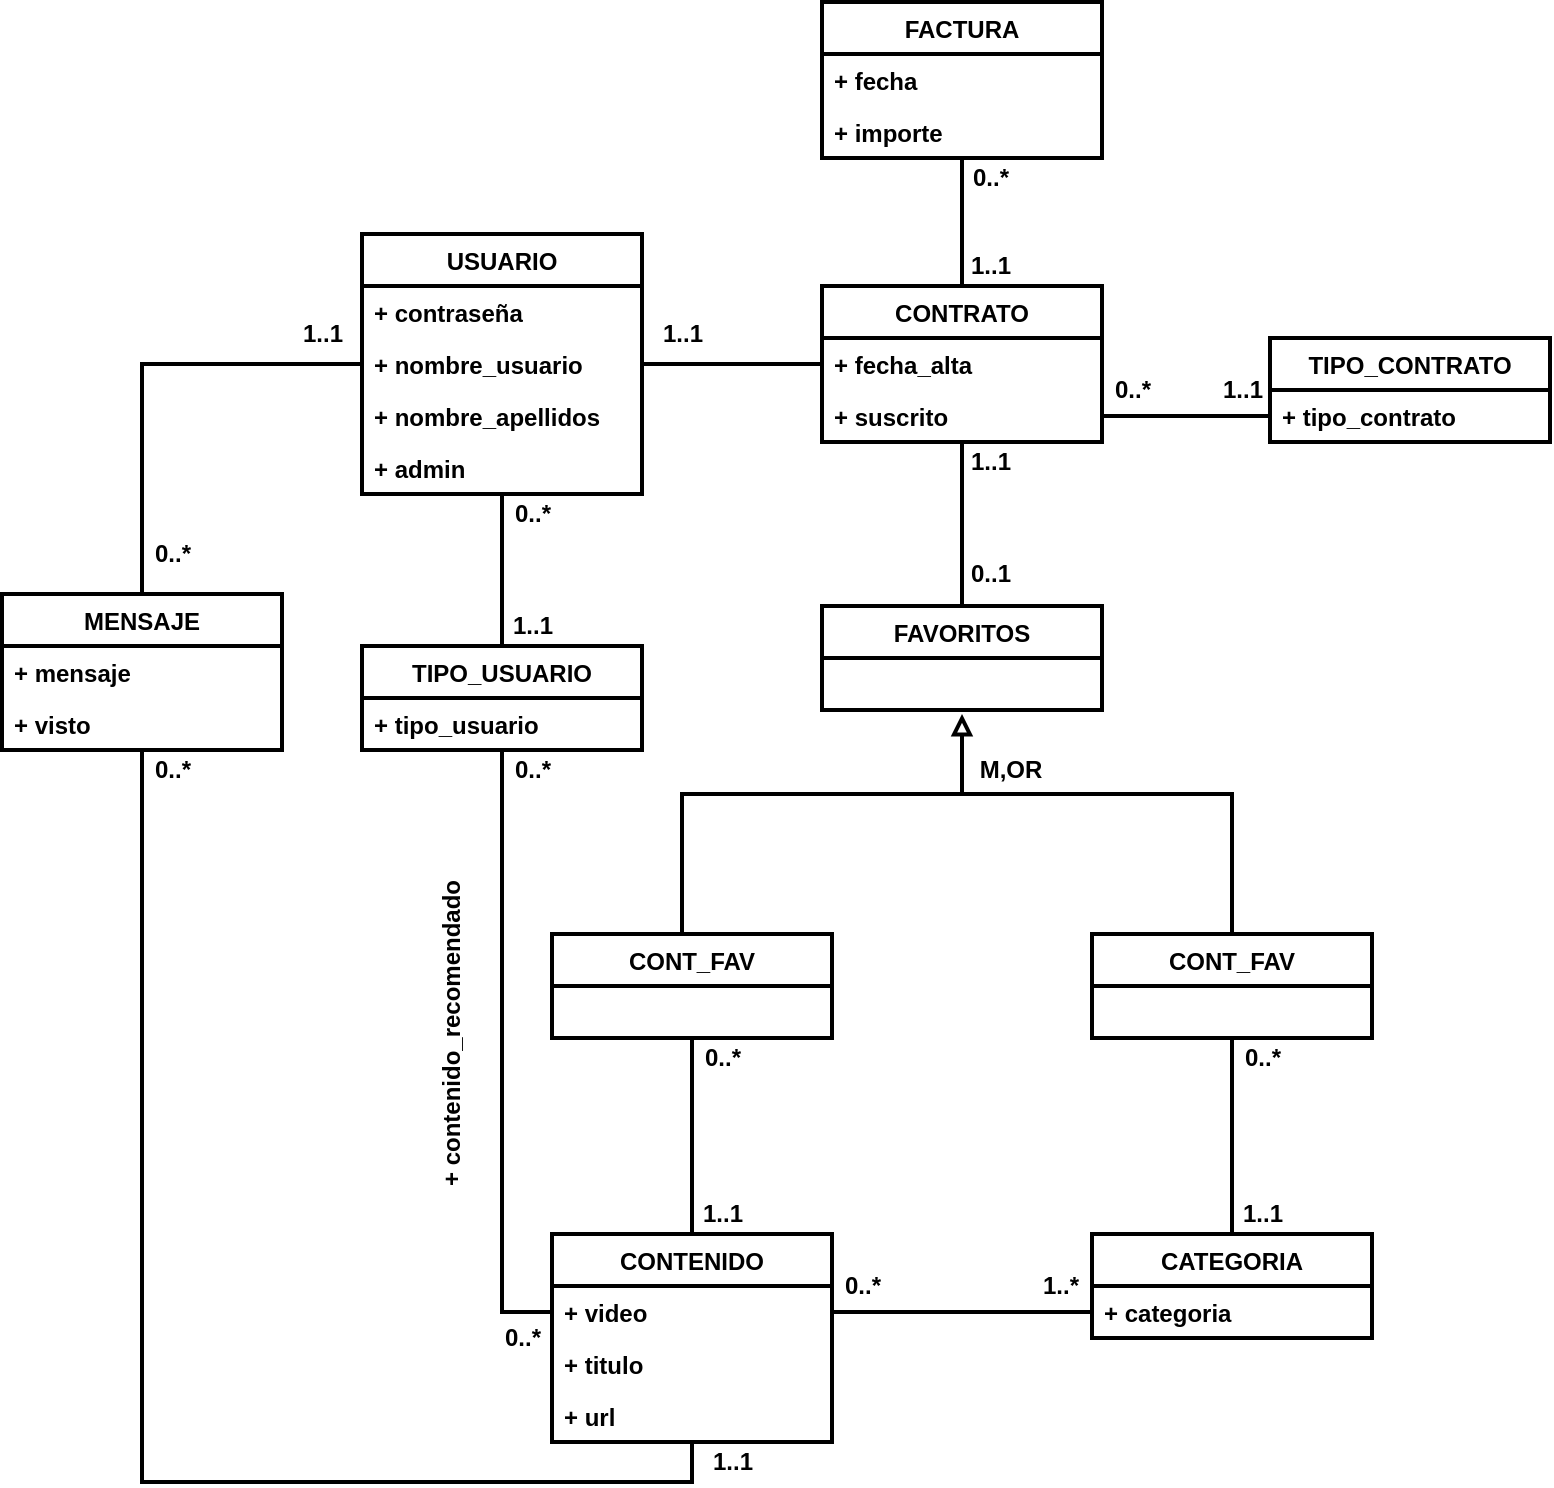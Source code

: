 <mxfile version="15.8.7" type="device"><diagram id="4Mzj-n0A8DgF8S2J7ucG" name="Página-1"><mxGraphModel dx="1241" dy="328" grid="1" gridSize="10" guides="1" tooltips="1" connect="1" arrows="1" fold="1" page="1" pageScale="1" pageWidth="827" pageHeight="1169" math="0" shadow="0"><root><mxCell id="0"/><mxCell id="1" parent="0"/><mxCell id="S-AvFleNfxMChcjrUdNi-8" style="edgeStyle=orthogonalEdgeStyle;rounded=0;orthogonalLoop=1;jettySize=auto;html=1;exitX=1;exitY=0.5;exitDx=0;exitDy=0;entryX=0;entryY=0.75;entryDx=0;entryDy=0;endArrow=none;endFill=0;strokeWidth=2;fontStyle=1" parent="1" source="SWSklIYPGX-UDRLk-Jqf-1" target="S-AvFleNfxMChcjrUdNi-6" edge="1"><mxGeometry relative="1" as="geometry"/></mxCell><mxCell id="S-AvFleNfxMChcjrUdNi-22" style="edgeStyle=orthogonalEdgeStyle;rounded=0;orthogonalLoop=1;jettySize=auto;html=1;exitX=0.5;exitY=1;exitDx=0;exitDy=0;entryX=0.5;entryY=0;entryDx=0;entryDy=0;endArrow=none;endFill=0;strokeWidth=2;fontStyle=1" parent="1" source="S-AvFleNfxMChcjrUdNi-1" target="S-AvFleNfxMChcjrUdNi-17" edge="1"><mxGeometry relative="1" as="geometry"/></mxCell><mxCell id="S-AvFleNfxMChcjrUdNi-1" value="CONTRATO" style="swimlane;fontStyle=1;childLayout=stackLayout;horizontal=1;startSize=26;fillColor=none;horizontalStack=0;resizeParent=1;resizeParentMax=0;resizeLast=0;collapsible=1;marginBottom=0;strokeWidth=2;" parent="1" vertex="1"><mxGeometry x="320" y="156" width="140" height="78" as="geometry"/></mxCell><mxCell id="S-AvFleNfxMChcjrUdNi-37" value="+ fecha_alta" style="text;strokeColor=none;fillColor=none;align=left;verticalAlign=top;spacingLeft=4;spacingRight=4;overflow=hidden;rotatable=0;points=[[0,0.5],[1,0.5]];portConstraint=eastwest;fontStyle=1" parent="S-AvFleNfxMChcjrUdNi-1" vertex="1"><mxGeometry y="26" width="140" height="26" as="geometry"/></mxCell><mxCell id="SWSklIYPGX-UDRLk-Jqf-1" value="+ suscrito" style="text;strokeColor=none;fillColor=none;align=left;verticalAlign=top;spacingLeft=4;spacingRight=4;overflow=hidden;rotatable=0;points=[[0,0.5],[1,0.5]];portConstraint=eastwest;fontStyle=1" vertex="1" parent="S-AvFleNfxMChcjrUdNi-1"><mxGeometry y="52" width="140" height="26" as="geometry"/></mxCell><mxCell id="S-AvFleNfxMChcjrUdNi-7" style="edgeStyle=orthogonalEdgeStyle;rounded=0;orthogonalLoop=1;jettySize=auto;html=1;exitX=0.5;exitY=1;exitDx=0;exitDy=0;entryX=0.5;entryY=0;entryDx=0;entryDy=0;strokeWidth=2;endArrow=none;endFill=0;fontStyle=1" parent="1" source="S-AvFleNfxMChcjrUdNi-5" target="S-AvFleNfxMChcjrUdNi-1" edge="1"><mxGeometry relative="1" as="geometry"/></mxCell><mxCell id="S-AvFleNfxMChcjrUdNi-5" value="FACTURA" style="swimlane;fontStyle=1;childLayout=stackLayout;horizontal=1;startSize=26;fillColor=none;horizontalStack=0;resizeParent=1;resizeParentMax=0;resizeLast=0;collapsible=1;marginBottom=0;strokeWidth=2;" parent="1" vertex="1"><mxGeometry x="320" y="14" width="140" height="78" as="geometry"/></mxCell><mxCell id="h2u4UO7is9LQjmH4nHKm-1" value="+ fecha" style="text;strokeColor=none;fillColor=none;align=left;verticalAlign=top;spacingLeft=4;spacingRight=4;overflow=hidden;rotatable=0;points=[[0,0.5],[1,0.5]];portConstraint=eastwest;fontStyle=1" parent="S-AvFleNfxMChcjrUdNi-5" vertex="1"><mxGeometry y="26" width="140" height="26" as="geometry"/></mxCell><mxCell id="h2u4UO7is9LQjmH4nHKm-2" value="+ importe" style="text;strokeColor=none;fillColor=none;align=left;verticalAlign=top;spacingLeft=4;spacingRight=4;overflow=hidden;rotatable=0;points=[[0,0.5],[1,0.5]];portConstraint=eastwest;fontStyle=1" parent="S-AvFleNfxMChcjrUdNi-5" vertex="1"><mxGeometry y="52" width="140" height="26" as="geometry"/></mxCell><mxCell id="S-AvFleNfxMChcjrUdNi-6" value="TIPO_CONTRATO" style="swimlane;fontStyle=1;childLayout=stackLayout;horizontal=1;startSize=26;fillColor=none;horizontalStack=0;resizeParent=1;resizeParentMax=0;resizeLast=0;collapsible=1;marginBottom=0;strokeWidth=2;" parent="1" vertex="1"><mxGeometry x="544" y="182" width="140" height="52" as="geometry"/></mxCell><mxCell id="h2u4UO7is9LQjmH4nHKm-3" value="+ tipo_contrato" style="text;strokeColor=none;fillColor=none;align=left;verticalAlign=top;spacingLeft=4;spacingRight=4;overflow=hidden;rotatable=0;points=[[0,0.5],[1,0.5]];portConstraint=eastwest;fontStyle=1" parent="S-AvFleNfxMChcjrUdNi-6" vertex="1"><mxGeometry y="26" width="140" height="26" as="geometry"/></mxCell><mxCell id="S-AvFleNfxMChcjrUdNi-12" style="edgeStyle=orthogonalEdgeStyle;rounded=0;orthogonalLoop=1;jettySize=auto;html=1;exitX=0.5;exitY=1;exitDx=0;exitDy=0;entryX=0.5;entryY=0;entryDx=0;entryDy=0;endArrow=none;endFill=0;strokeWidth=2;fontStyle=1" parent="1" source="S-AvFleNfxMChcjrUdNi-9" target="S-AvFleNfxMChcjrUdNi-11" edge="1"><mxGeometry relative="1" as="geometry"/></mxCell><mxCell id="S-AvFleNfxMChcjrUdNi-9" value="USUARIO" style="swimlane;fontStyle=1;childLayout=stackLayout;horizontal=1;startSize=26;fillColor=none;horizontalStack=0;resizeParent=1;resizeParentMax=0;resizeLast=0;collapsible=1;marginBottom=0;strokeWidth=2;" parent="1" vertex="1"><mxGeometry x="90" y="130" width="140" height="130" as="geometry"/></mxCell><mxCell id="S-AvFleNfxMChcjrUdNi-35" value="+ contraseña" style="text;strokeColor=none;fillColor=none;align=left;verticalAlign=top;spacingLeft=4;spacingRight=4;overflow=hidden;rotatable=0;points=[[0,0.5],[1,0.5]];portConstraint=eastwest;fontStyle=1" parent="S-AvFleNfxMChcjrUdNi-9" vertex="1"><mxGeometry y="26" width="140" height="26" as="geometry"/></mxCell><mxCell id="SWSklIYPGX-UDRLk-Jqf-17" value="+ nombre_usuario" style="text;strokeColor=none;fillColor=none;align=left;verticalAlign=top;spacingLeft=4;spacingRight=4;overflow=hidden;rotatable=0;points=[[0,0.5],[1,0.5]];portConstraint=eastwest;fontStyle=1" vertex="1" parent="S-AvFleNfxMChcjrUdNi-9"><mxGeometry y="52" width="140" height="26" as="geometry"/></mxCell><mxCell id="S-AvFleNfxMChcjrUdNi-34" value="+ nombre_apellidos" style="text;strokeColor=none;fillColor=none;align=left;verticalAlign=top;spacingLeft=4;spacingRight=4;overflow=hidden;rotatable=0;points=[[0,0.5],[1,0.5]];portConstraint=eastwest;fontStyle=1" parent="S-AvFleNfxMChcjrUdNi-9" vertex="1"><mxGeometry y="78" width="140" height="26" as="geometry"/></mxCell><mxCell id="S-AvFleNfxMChcjrUdNi-33" value="+ admin" style="text;strokeColor=none;fillColor=none;align=left;verticalAlign=top;spacingLeft=4;spacingRight=4;overflow=hidden;rotatable=0;points=[[0,0.5],[1,0.5]];portConstraint=eastwest;fontStyle=1" parent="S-AvFleNfxMChcjrUdNi-9" vertex="1"><mxGeometry y="104" width="140" height="26" as="geometry"/></mxCell><mxCell id="S-AvFleNfxMChcjrUdNi-11" value="TIPO_USUARIO" style="swimlane;fontStyle=1;childLayout=stackLayout;horizontal=1;startSize=26;fillColor=none;horizontalStack=0;resizeParent=1;resizeParentMax=0;resizeLast=0;collapsible=1;marginBottom=0;strokeWidth=2;" parent="1" vertex="1"><mxGeometry x="90" y="336" width="140" height="52" as="geometry"/></mxCell><mxCell id="S-AvFleNfxMChcjrUdNi-38" value="+ tipo_usuario" style="text;strokeColor=none;fillColor=none;align=left;verticalAlign=top;spacingLeft=4;spacingRight=4;overflow=hidden;rotatable=0;points=[[0,0.5],[1,0.5]];portConstraint=eastwest;fontStyle=1" parent="S-AvFleNfxMChcjrUdNi-11" vertex="1"><mxGeometry y="26" width="140" height="26" as="geometry"/></mxCell><mxCell id="S-AvFleNfxMChcjrUdNi-30" style="edgeStyle=orthogonalEdgeStyle;rounded=0;orthogonalLoop=1;jettySize=auto;html=1;exitX=0.5;exitY=1;exitDx=0;exitDy=0;entryX=0.5;entryY=1;entryDx=0;entryDy=0;endArrow=none;endFill=0;strokeWidth=2;fontStyle=1" parent="1" source="S-AvFleNfxMChcjrUdNi-13" target="S-AvFleNfxMChcjrUdNi-18" edge="1"><mxGeometry relative="1" as="geometry"/></mxCell><mxCell id="S-AvFleNfxMChcjrUdNi-13" value="MENSAJE" style="swimlane;fontStyle=1;childLayout=stackLayout;horizontal=1;startSize=26;fillColor=none;horizontalStack=0;resizeParent=1;resizeParentMax=0;resizeLast=0;collapsible=1;marginBottom=0;strokeWidth=2;" parent="1" vertex="1"><mxGeometry x="-90" y="310" width="140" height="78" as="geometry"/></mxCell><mxCell id="S-AvFleNfxMChcjrUdNi-36" value="+ mensaje" style="text;strokeColor=none;fillColor=none;align=left;verticalAlign=top;spacingLeft=4;spacingRight=4;overflow=hidden;rotatable=0;points=[[0,0.5],[1,0.5]];portConstraint=eastwest;fontStyle=1" parent="S-AvFleNfxMChcjrUdNi-13" vertex="1"><mxGeometry y="26" width="140" height="26" as="geometry"/></mxCell><mxCell id="S-AvFleNfxMChcjrUdNi-39" value="+ visto" style="text;strokeColor=none;fillColor=none;align=left;verticalAlign=top;spacingLeft=4;spacingRight=4;overflow=hidden;rotatable=0;points=[[0,0.5],[1,0.5]];portConstraint=eastwest;fontStyle=1" parent="S-AvFleNfxMChcjrUdNi-13" vertex="1"><mxGeometry y="52" width="140" height="26" as="geometry"/></mxCell><mxCell id="S-AvFleNfxMChcjrUdNi-17" value="FAVORITOS" style="swimlane;fontStyle=1;childLayout=stackLayout;horizontal=1;startSize=26;fillColor=none;horizontalStack=0;resizeParent=1;resizeParentMax=0;resizeLast=0;collapsible=1;marginBottom=0;strokeWidth=2;" parent="1" vertex="1"><mxGeometry x="320" y="316" width="140" height="52" as="geometry"/></mxCell><mxCell id="SWSklIYPGX-UDRLk-Jqf-3" style="edgeStyle=orthogonalEdgeStyle;rounded=0;orthogonalLoop=1;jettySize=auto;html=1;endArrow=block;endFill=0;strokeWidth=2;exitX=0.5;exitY=0;exitDx=0;exitDy=0;" edge="1" parent="1" source="SWSklIYPGX-UDRLk-Jqf-5"><mxGeometry relative="1" as="geometry"><mxPoint x="250" y="460" as="sourcePoint"/><mxPoint x="390" y="370" as="targetPoint"/><Array as="points"><mxPoint x="250" y="410"/><mxPoint x="390" y="410"/></Array></mxGeometry></mxCell><mxCell id="S-AvFleNfxMChcjrUdNi-18" value="CONTENIDO" style="swimlane;fontStyle=1;childLayout=stackLayout;horizontal=1;startSize=26;fillColor=none;horizontalStack=0;resizeParent=1;resizeParentMax=0;resizeLast=0;collapsible=1;marginBottom=0;strokeWidth=2;" parent="1" vertex="1"><mxGeometry x="185" y="630" width="140" height="104" as="geometry"/></mxCell><mxCell id="S-AvFleNfxMChcjrUdNi-42" value="+ video" style="text;strokeColor=none;fillColor=none;align=left;verticalAlign=top;spacingLeft=4;spacingRight=4;overflow=hidden;rotatable=0;points=[[0,0.5],[1,0.5]];portConstraint=eastwest;fontStyle=1" parent="S-AvFleNfxMChcjrUdNi-18" vertex="1"><mxGeometry y="26" width="140" height="26" as="geometry"/></mxCell><mxCell id="S-AvFleNfxMChcjrUdNi-43" value="+ titulo" style="text;strokeColor=none;fillColor=none;align=left;verticalAlign=top;spacingLeft=4;spacingRight=4;overflow=hidden;rotatable=0;points=[[0,0.5],[1,0.5]];portConstraint=eastwest;fontStyle=1" parent="S-AvFleNfxMChcjrUdNi-18" vertex="1"><mxGeometry y="52" width="140" height="26" as="geometry"/></mxCell><mxCell id="S-AvFleNfxMChcjrUdNi-44" value="+ url" style="text;strokeColor=none;fillColor=none;align=left;verticalAlign=top;spacingLeft=4;spacingRight=4;overflow=hidden;rotatable=0;points=[[0,0.5],[1,0.5]];portConstraint=eastwest;fontStyle=1" parent="S-AvFleNfxMChcjrUdNi-18" vertex="1"><mxGeometry y="78" width="140" height="26" as="geometry"/></mxCell><mxCell id="S-AvFleNfxMChcjrUdNi-24" value="CATEGORIA" style="swimlane;fontStyle=1;childLayout=stackLayout;horizontal=1;startSize=26;fillColor=none;horizontalStack=0;resizeParent=1;resizeParentMax=0;resizeLast=0;collapsible=1;marginBottom=0;strokeWidth=2;" parent="1" vertex="1"><mxGeometry x="455" y="630" width="140" height="52" as="geometry"/></mxCell><mxCell id="S-AvFleNfxMChcjrUdNi-45" value="+ categoria" style="text;strokeColor=none;fillColor=none;align=left;verticalAlign=top;spacingLeft=4;spacingRight=4;overflow=hidden;rotatable=0;points=[[0,0.5],[1,0.5]];portConstraint=eastwest;fontStyle=1" parent="S-AvFleNfxMChcjrUdNi-24" vertex="1"><mxGeometry y="26" width="140" height="26" as="geometry"/></mxCell><mxCell id="S-AvFleNfxMChcjrUdNi-50" style="edgeStyle=orthogonalEdgeStyle;rounded=0;orthogonalLoop=1;jettySize=auto;html=1;exitX=1;exitY=0.5;exitDx=0;exitDy=0;entryX=0;entryY=0.5;entryDx=0;entryDy=0;endArrow=none;endFill=0;strokeWidth=2;fontStyle=1" parent="1" source="S-AvFleNfxMChcjrUdNi-42" target="S-AvFleNfxMChcjrUdNi-45" edge="1"><mxGeometry relative="1" as="geometry"/></mxCell><mxCell id="S-AvFleNfxMChcjrUdNi-55" style="edgeStyle=orthogonalEdgeStyle;rounded=0;orthogonalLoop=1;jettySize=auto;html=1;exitX=0;exitY=0.5;exitDx=0;exitDy=0;entryX=0.5;entryY=1;entryDx=0;entryDy=0;endArrow=none;endFill=0;strokeWidth=2;fontStyle=1" parent="1" source="S-AvFleNfxMChcjrUdNi-42" target="S-AvFleNfxMChcjrUdNi-11" edge="1"><mxGeometry relative="1" as="geometry"/></mxCell><mxCell id="h2u4UO7is9LQjmH4nHKm-4" value="1..1" style="text;html=1;align=center;verticalAlign=middle;resizable=0;points=[];autosize=1;strokeColor=none;fillColor=none;fontStyle=1" parent="1" vertex="1"><mxGeometry x="230" y="170" width="40" height="20" as="geometry"/></mxCell><mxCell id="h2u4UO7is9LQjmH4nHKm-5" value="1..1" style="text;html=1;align=center;verticalAlign=middle;resizable=0;points=[];autosize=1;strokeColor=none;fillColor=none;fontStyle=1" parent="1" vertex="1"><mxGeometry x="50" y="170" width="40" height="20" as="geometry"/></mxCell><mxCell id="h2u4UO7is9LQjmH4nHKm-6" value="0..*" style="text;html=1;align=center;verticalAlign=middle;resizable=0;points=[];autosize=1;strokeColor=none;fillColor=none;fontStyle=1" parent="1" vertex="1"><mxGeometry x="-20" y="280" width="30" height="20" as="geometry"/></mxCell><mxCell id="h2u4UO7is9LQjmH4nHKm-7" value="0..*" style="text;html=1;align=center;verticalAlign=middle;resizable=0;points=[];autosize=1;strokeColor=none;fillColor=none;fontStyle=1" parent="1" vertex="1"><mxGeometry x="-20" y="388" width="30" height="20" as="geometry"/></mxCell><mxCell id="h2u4UO7is9LQjmH4nHKm-9" value="+ contenido_recomendado" style="text;html=1;align=center;verticalAlign=middle;resizable=0;points=[];autosize=1;strokeColor=none;fillColor=none;fontStyle=1;rotation=-90;" parent="1" vertex="1"><mxGeometry x="50" y="520" width="170" height="20" as="geometry"/></mxCell><mxCell id="h2u4UO7is9LQjmH4nHKm-10" value="0..*" style="text;html=1;align=center;verticalAlign=middle;resizable=0;points=[];autosize=1;strokeColor=none;fillColor=none;fontStyle=1" parent="1" vertex="1"><mxGeometry x="160" y="388" width="30" height="20" as="geometry"/></mxCell><mxCell id="h2u4UO7is9LQjmH4nHKm-11" value="1..1" style="text;html=1;align=center;verticalAlign=middle;resizable=0;points=[];autosize=1;strokeColor=none;fillColor=none;fontStyle=1" parent="1" vertex="1"><mxGeometry x="155" y="316" width="40" height="20" as="geometry"/></mxCell><mxCell id="h2u4UO7is9LQjmH4nHKm-12" value="0..*" style="text;html=1;align=center;verticalAlign=middle;resizable=0;points=[];autosize=1;strokeColor=none;fillColor=none;fontStyle=1" parent="1" vertex="1"><mxGeometry x="160" y="260" width="30" height="20" as="geometry"/></mxCell><mxCell id="h2u4UO7is9LQjmH4nHKm-13" value="0..*" style="text;html=1;align=center;verticalAlign=middle;resizable=0;points=[];autosize=1;strokeColor=none;fillColor=none;fontStyle=1" parent="1" vertex="1"><mxGeometry x="155" y="672" width="30" height="20" as="geometry"/></mxCell><mxCell id="h2u4UO7is9LQjmH4nHKm-14" value="1..1" style="text;html=1;align=center;verticalAlign=middle;resizable=0;points=[];autosize=1;strokeColor=none;fillColor=none;fontStyle=1" parent="1" vertex="1"><mxGeometry x="255" y="734" width="40" height="20" as="geometry"/></mxCell><mxCell id="h2u4UO7is9LQjmH4nHKm-16" value="0..*" style="text;html=1;align=center;verticalAlign=middle;resizable=0;points=[];autosize=1;strokeColor=none;fillColor=none;fontStyle=1" parent="1" vertex="1"><mxGeometry x="255" y="532" width="30" height="20" as="geometry"/></mxCell><mxCell id="h2u4UO7is9LQjmH4nHKm-17" value="0..*" style="text;html=1;align=center;verticalAlign=middle;resizable=0;points=[];autosize=1;strokeColor=none;fillColor=none;fontStyle=1" parent="1" vertex="1"><mxGeometry x="525" y="532" width="30" height="20" as="geometry"/></mxCell><mxCell id="h2u4UO7is9LQjmH4nHKm-22" value="0..*" style="text;html=1;align=center;verticalAlign=middle;resizable=0;points=[];autosize=1;strokeColor=none;fillColor=none;fontStyle=1" parent="1" vertex="1"><mxGeometry x="325" y="646" width="30" height="20" as="geometry"/></mxCell><mxCell id="h2u4UO7is9LQjmH4nHKm-23" value="1..*" style="text;html=1;align=center;verticalAlign=middle;resizable=0;points=[];autosize=1;strokeColor=none;fillColor=none;fontStyle=1" parent="1" vertex="1"><mxGeometry x="424" y="646" width="30" height="20" as="geometry"/></mxCell><mxCell id="h2u4UO7is9LQjmH4nHKm-24" value="0..1" style="text;html=1;align=center;verticalAlign=middle;resizable=0;points=[];autosize=1;strokeColor=none;fillColor=none;fontStyle=1" parent="1" vertex="1"><mxGeometry x="384" y="290" width="40" height="20" as="geometry"/></mxCell><mxCell id="h2u4UO7is9LQjmH4nHKm-25" value="1..1" style="text;html=1;align=center;verticalAlign=middle;resizable=0;points=[];autosize=1;strokeColor=none;fillColor=none;fontStyle=1" parent="1" vertex="1"><mxGeometry x="384" y="234" width="40" height="20" as="geometry"/></mxCell><mxCell id="h2u4UO7is9LQjmH4nHKm-26" value="0..*" style="text;html=1;align=center;verticalAlign=middle;resizable=0;points=[];autosize=1;strokeColor=none;fillColor=none;fontStyle=1" parent="1" vertex="1"><mxGeometry x="460" y="198" width="30" height="20" as="geometry"/></mxCell><mxCell id="h2u4UO7is9LQjmH4nHKm-27" value="1..1" style="text;html=1;align=center;verticalAlign=middle;resizable=0;points=[];autosize=1;strokeColor=none;fillColor=none;fontStyle=1" parent="1" vertex="1"><mxGeometry x="510" y="198" width="40" height="20" as="geometry"/></mxCell><mxCell id="h2u4UO7is9LQjmH4nHKm-29" value="1..1" style="text;html=1;align=center;verticalAlign=middle;resizable=0;points=[];autosize=1;strokeColor=none;fillColor=none;fontStyle=1" parent="1" vertex="1"><mxGeometry x="384" y="136" width="40" height="20" as="geometry"/></mxCell><mxCell id="h2u4UO7is9LQjmH4nHKm-32" value="0..*" style="text;html=1;align=center;verticalAlign=middle;resizable=0;points=[];autosize=1;strokeColor=none;fillColor=none;fontStyle=1" parent="1" vertex="1"><mxGeometry x="389" y="92" width="30" height="20" as="geometry"/></mxCell><mxCell id="SWSklIYPGX-UDRLk-Jqf-11" style="edgeStyle=orthogonalEdgeStyle;rounded=0;orthogonalLoop=1;jettySize=auto;html=1;exitX=0.5;exitY=1;exitDx=0;exitDy=0;entryX=0.5;entryY=0;entryDx=0;entryDy=0;endArrow=none;endFill=0;strokeWidth=2;" edge="1" parent="1" source="SWSklIYPGX-UDRLk-Jqf-5" target="S-AvFleNfxMChcjrUdNi-18"><mxGeometry relative="1" as="geometry"/></mxCell><mxCell id="SWSklIYPGX-UDRLk-Jqf-5" value="CONT_FAV" style="swimlane;fontStyle=1;childLayout=stackLayout;horizontal=1;startSize=26;fillColor=none;horizontalStack=0;resizeParent=1;resizeParentMax=0;resizeLast=0;collapsible=1;marginBottom=0;strokeWidth=2;" vertex="1" parent="1"><mxGeometry x="185" y="480" width="140" height="52" as="geometry"/></mxCell><mxCell id="SWSklIYPGX-UDRLk-Jqf-12" style="edgeStyle=orthogonalEdgeStyle;rounded=0;orthogonalLoop=1;jettySize=auto;html=1;exitX=0.5;exitY=1;exitDx=0;exitDy=0;entryX=0.5;entryY=0;entryDx=0;entryDy=0;endArrow=none;endFill=0;strokeWidth=2;" edge="1" parent="1" source="SWSklIYPGX-UDRLk-Jqf-7" target="S-AvFleNfxMChcjrUdNi-24"><mxGeometry relative="1" as="geometry"/></mxCell><mxCell id="SWSklIYPGX-UDRLk-Jqf-13" style="edgeStyle=orthogonalEdgeStyle;rounded=0;orthogonalLoop=1;jettySize=auto;html=1;exitX=0.5;exitY=0;exitDx=0;exitDy=0;endArrow=none;endFill=0;strokeWidth=2;" edge="1" parent="1" source="SWSklIYPGX-UDRLk-Jqf-7"><mxGeometry relative="1" as="geometry"><mxPoint x="390" y="380" as="targetPoint"/><Array as="points"><mxPoint x="525" y="410"/><mxPoint x="390" y="410"/></Array></mxGeometry></mxCell><mxCell id="SWSklIYPGX-UDRLk-Jqf-7" value="CONT_FAV" style="swimlane;fontStyle=1;childLayout=stackLayout;horizontal=1;startSize=26;fillColor=none;horizontalStack=0;resizeParent=1;resizeParentMax=0;resizeLast=0;collapsible=1;marginBottom=0;strokeWidth=2;" vertex="1" parent="1"><mxGeometry x="455" y="480" width="140" height="52" as="geometry"/></mxCell><mxCell id="SWSklIYPGX-UDRLk-Jqf-14" value="1..1" style="text;html=1;align=center;verticalAlign=middle;resizable=0;points=[];autosize=1;strokeColor=none;fillColor=none;fontStyle=1" vertex="1" parent="1"><mxGeometry x="250" y="610" width="40" height="20" as="geometry"/></mxCell><mxCell id="SWSklIYPGX-UDRLk-Jqf-15" value="1..1" style="text;html=1;align=center;verticalAlign=middle;resizable=0;points=[];autosize=1;strokeColor=none;fillColor=none;fontStyle=1" vertex="1" parent="1"><mxGeometry x="520" y="610" width="40" height="20" as="geometry"/></mxCell><mxCell id="SWSklIYPGX-UDRLk-Jqf-16" value="&lt;b&gt;M,OR&lt;/b&gt;" style="text;html=1;align=center;verticalAlign=middle;resizable=0;points=[];autosize=1;strokeColor=none;fillColor=none;" vertex="1" parent="1"><mxGeometry x="389" y="388" width="50" height="20" as="geometry"/></mxCell><mxCell id="SWSklIYPGX-UDRLk-Jqf-18" style="edgeStyle=orthogonalEdgeStyle;rounded=0;orthogonalLoop=1;jettySize=auto;html=1;exitX=0;exitY=0.5;exitDx=0;exitDy=0;entryX=1;entryY=0.5;entryDx=0;entryDy=0;endArrow=none;endFill=0;strokeWidth=2;" edge="1" parent="1" source="S-AvFleNfxMChcjrUdNi-37" target="SWSklIYPGX-UDRLk-Jqf-17"><mxGeometry relative="1" as="geometry"/></mxCell><mxCell id="SWSklIYPGX-UDRLk-Jqf-19" style="edgeStyle=orthogonalEdgeStyle;rounded=0;orthogonalLoop=1;jettySize=auto;html=1;exitX=0;exitY=0.5;exitDx=0;exitDy=0;entryX=0.5;entryY=0;entryDx=0;entryDy=0;endArrow=none;endFill=0;strokeWidth=2;" edge="1" parent="1" source="SWSklIYPGX-UDRLk-Jqf-17" target="S-AvFleNfxMChcjrUdNi-13"><mxGeometry relative="1" as="geometry"/></mxCell></root></mxGraphModel></diagram></mxfile>